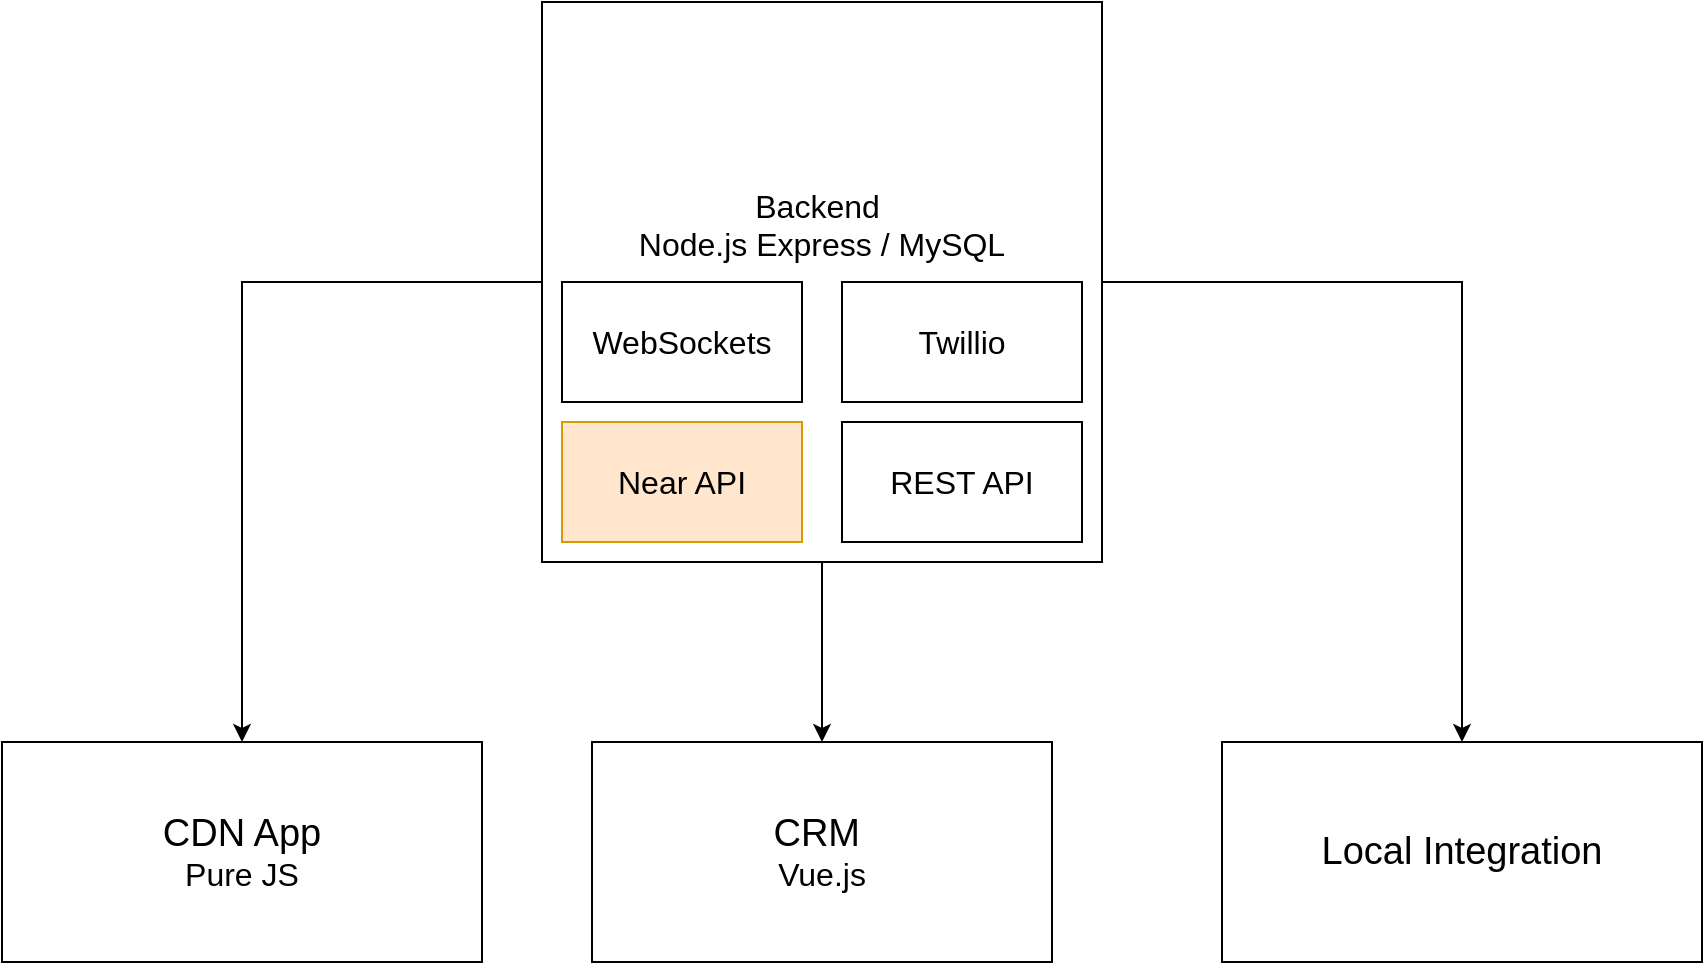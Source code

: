 <mxfile version="20.5.3" type="github">
  <diagram id="Tez5qsD9d1kk88AbKUiM" name="Страница 1">
    <mxGraphModel dx="1773" dy="646" grid="1" gridSize="10" guides="1" tooltips="1" connect="1" arrows="1" fold="1" page="1" pageScale="1" pageWidth="827" pageHeight="1169" math="0" shadow="0">
      <root>
        <mxCell id="0" />
        <mxCell id="1" parent="0" />
        <mxCell id="tWPgpHmCEdw0edPjmDw7-9" value="" style="edgeStyle=orthogonalEdgeStyle;rounded=0;orthogonalLoop=1;jettySize=auto;html=1;fontSize=16;" edge="1" parent="1" source="tWPgpHmCEdw0edPjmDw7-1" target="tWPgpHmCEdw0edPjmDw7-8">
          <mxGeometry relative="1" as="geometry" />
        </mxCell>
        <mxCell id="tWPgpHmCEdw0edPjmDw7-11" style="edgeStyle=orthogonalEdgeStyle;rounded=0;orthogonalLoop=1;jettySize=auto;html=1;fontSize=16;" edge="1" parent="1" source="tWPgpHmCEdw0edPjmDw7-1" target="tWPgpHmCEdw0edPjmDw7-10">
          <mxGeometry relative="1" as="geometry" />
        </mxCell>
        <mxCell id="tWPgpHmCEdw0edPjmDw7-16" value="" style="edgeStyle=orthogonalEdgeStyle;rounded=0;orthogonalLoop=1;jettySize=auto;html=1;fontSize=16;" edge="1" parent="1" source="tWPgpHmCEdw0edPjmDw7-1" target="tWPgpHmCEdw0edPjmDw7-15">
          <mxGeometry relative="1" as="geometry" />
        </mxCell>
        <mxCell id="tWPgpHmCEdw0edPjmDw7-1" value="&lt;font style=&quot;font-size: 16px;&quot;&gt;Backend&amp;nbsp;&lt;br&gt;Node.js Express / MySQL&lt;br&gt;&lt;br&gt;&lt;br&gt;&lt;br&gt;&lt;/font&gt;" style="rounded=0;whiteSpace=wrap;html=1;" vertex="1" parent="1">
          <mxGeometry x="180" y="40" width="280" height="280" as="geometry" />
        </mxCell>
        <mxCell id="tWPgpHmCEdw0edPjmDw7-2" value="&lt;font style=&quot;font-size: 16px;&quot;&gt;WebSockets&lt;/font&gt;" style="rounded=0;whiteSpace=wrap;html=1;fontSize=19;" vertex="1" parent="1">
          <mxGeometry x="190" y="180" width="120" height="60" as="geometry" />
        </mxCell>
        <mxCell id="tWPgpHmCEdw0edPjmDw7-3" value="&lt;font style=&quot;font-size: 16px;&quot;&gt;Twillio&lt;/font&gt;" style="rounded=0;whiteSpace=wrap;html=1;fontSize=19;" vertex="1" parent="1">
          <mxGeometry x="330" y="180" width="120" height="60" as="geometry" />
        </mxCell>
        <mxCell id="tWPgpHmCEdw0edPjmDw7-4" value="&lt;font style=&quot;font-size: 16px;&quot;&gt;Near API&lt;/font&gt;" style="rounded=0;whiteSpace=wrap;html=1;fontSize=19;fillColor=#ffe6cc;strokeColor=#d79b00;" vertex="1" parent="1">
          <mxGeometry x="190" y="250" width="120" height="60" as="geometry" />
        </mxCell>
        <mxCell id="tWPgpHmCEdw0edPjmDw7-5" value="&lt;font style=&quot;font-size: 16px;&quot;&gt;REST API&lt;/font&gt;" style="rounded=0;whiteSpace=wrap;html=1;fontSize=19;" vertex="1" parent="1">
          <mxGeometry x="330" y="250" width="120" height="60" as="geometry" />
        </mxCell>
        <mxCell id="tWPgpHmCEdw0edPjmDw7-8" value="&lt;font style=&quot;&quot;&gt;&lt;span style=&quot;font-size: 19px;&quot;&gt;CRM&amp;nbsp;&lt;/span&gt;&lt;br&gt;&lt;font style=&quot;font-size: 16px;&quot;&gt;Vue.js&lt;/font&gt;&lt;br&gt;&lt;/font&gt;" style="rounded=0;whiteSpace=wrap;html=1;" vertex="1" parent="1">
          <mxGeometry x="205" y="410" width="230" height="110" as="geometry" />
        </mxCell>
        <mxCell id="tWPgpHmCEdw0edPjmDw7-10" value="&lt;font style=&quot;&quot;&gt;&lt;span style=&quot;font-size: 19px;&quot;&gt;CDN App&lt;/span&gt;&lt;br&gt;&lt;font style=&quot;font-size: 16px;&quot;&gt;Pure JS&lt;/font&gt;&lt;br&gt;&lt;/font&gt;" style="rounded=0;whiteSpace=wrap;html=1;fontSize=16;" vertex="1" parent="1">
          <mxGeometry x="-90" y="410" width="240" height="110" as="geometry" />
        </mxCell>
        <mxCell id="tWPgpHmCEdw0edPjmDw7-15" value="&lt;font style=&quot;font-size: 19px;&quot;&gt;Local Integration&lt;/font&gt;" style="whiteSpace=wrap;html=1;rounded=0;" vertex="1" parent="1">
          <mxGeometry x="520" y="410" width="240" height="110" as="geometry" />
        </mxCell>
      </root>
    </mxGraphModel>
  </diagram>
</mxfile>
